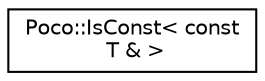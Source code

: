 digraph "Graphical Class Hierarchy"
{
 // LATEX_PDF_SIZE
  edge [fontname="Helvetica",fontsize="10",labelfontname="Helvetica",labelfontsize="10"];
  node [fontname="Helvetica",fontsize="10",shape=record];
  rankdir="LR";
  Node0 [label="Poco::IsConst\< const\l T & \>",height=0.2,width=0.4,color="black", fillcolor="white", style="filled",URL="$structPoco_1_1IsConst_3_01const_01T_01_6_01_4.html",tooltip=" "];
}
